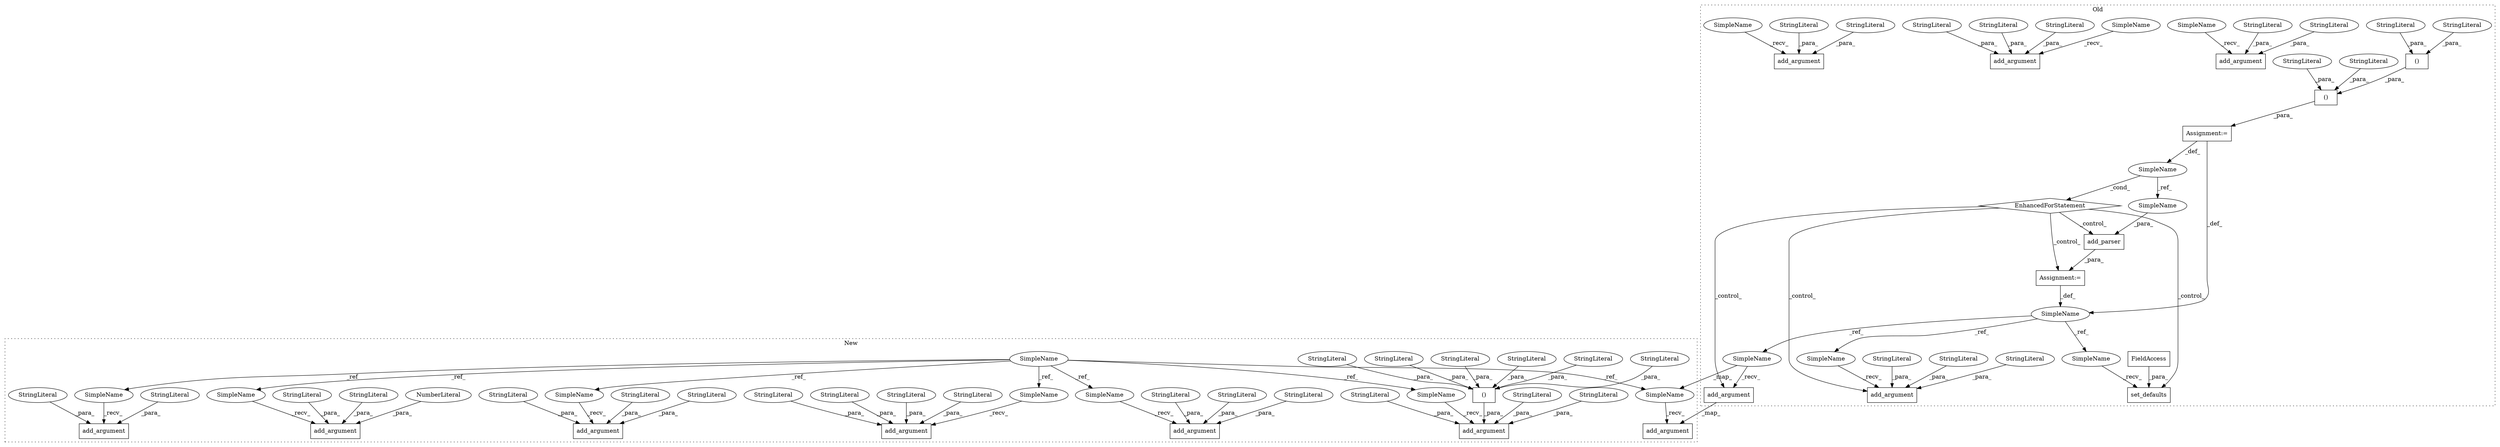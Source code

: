 digraph G {
subgraph cluster0 {
1 [label="EnhancedForStatement" a="70" s="65347,65636" l="77,3" shape="diamond"];
5 [label="Assignment:=" a="7" s="65347,65636" l="77,3" shape="box"];
7 [label="Assignment:=" a="7" s="66242" l="1" shape="box"];
8 [label="SimpleName" a="42" s="65436" l="9" shape="ellipse"];
10 [label="()" a="106" s="65562" l="73" shape="box"];
11 [label="add_argument" a="32" s="66316,66442" l="13,1" shape="box"];
12 [label="()" a="106" s="65457" l="179" shape="box"];
13 [label="add_parser" a="32" s="66263,66291" l="11,1" shape="box"];
14 [label="set_defaults" a="32" s="66540,66571" l="13,1" shape="box"];
15 [label="FieldAccess" a="22" s="66553" l="18" shape="box"];
16 [label="SimpleName" a="42" s="66227" l="15" shape="ellipse"];
19 [label="add_argument" a="32" s="66467,66515" l="13,1" shape="box"];
26 [label="StringLiteral" a="45" s="65562" l="5" shape="ellipse"];
27 [label="add_argument" a="32" s="64975,65056" l="13,1" shape="box"];
28 [label="StringLiteral" a="45" s="65580" l="55" shape="ellipse"];
29 [label="add_argument" a="32" s="65240,65288" l="13,1" shape="box"];
30 [label="StringLiteral" a="45" s="65458" l="5" shape="ellipse"];
31 [label="add_argument" a="32" s="65078,65218" l="13,1" shape="box"];
34 [label="StringLiteral" a="45" s="65476" l="67" shape="ellipse"];
35 [label="StringLiteral" a="45" s="64988" l="15" shape="ellipse"];
39 [label="StringLiteral" a="45" s="65253" l="4" shape="ellipse"];
40 [label="StringLiteral" a="45" s="65258" l="10" shape="ellipse"];
43 [label="StringLiteral" a="45" s="66341" l="3" shape="ellipse"];
45 [label="StringLiteral" a="45" s="65004" l="52" shape="ellipse"];
49 [label="StringLiteral" a="45" s="65110" l="108" shape="ellipse"];
54 [label="StringLiteral" a="45" s="65091" l="18" shape="ellipse"];
55 [label="StringLiteral" a="45" s="65269" l="19" shape="ellipse"];
61 [label="StringLiteral" a="45" s="66345" l="97" shape="ellipse"];
62 [label="StringLiteral" a="45" s="66329" l="11" shape="ellipse"];
63 [label="SimpleName" a="42" s="66451" l="15" shape="ellipse"];
64 [label="SimpleName" a="42" s="66524" l="15" shape="ellipse"];
65 [label="SimpleName" a="42" s="66300" l="15" shape="ellipse"];
73 [label="SimpleName" a="42" s="66282" l="9" shape="ellipse"];
74 [label="SimpleName" a="42" s="65225" l="14" shape="ellipse"];
75 [label="SimpleName" a="42" s="64960" l="14" shape="ellipse"];
76 [label="SimpleName" a="42" s="65063" l="14" shape="ellipse"];
label = "Old";
style="dotted";
}
subgraph cluster1 {
2 [label="add_argument" a="32" s="64973,65216" l="13,1" shape="box"];
3 [label="StringLiteral" a="45" s="64991" l="10" shape="ellipse"];
4 [label="StringLiteral" a="45" s="65108" l="108" shape="ellipse"];
6 [label="StringLiteral" a="45" s="64986" l="4" shape="ellipse"];
9 [label="()" a="106" s="65007" l="99" shape="box"];
17 [label="SimpleName" a="42" s="64442" l="11" shape="ellipse"];
18 [label="add_argument" a="32" s="65604,65652" l="13,1" shape="box"];
20 [label="StringLiteral" a="45" s="65077" l="8" shape="ellipse"];
21 [label="add_argument" a="32" s="65235,65585" l="13,1" shape="box"];
22 [label="StringLiteral" a="45" s="65061" l="3" shape="ellipse"];
23 [label="add_argument" a="32" s="64778,64860" l="13,1" shape="box"];
24 [label="NumberLiteral" a="34" s="64806" l="1" shape="ellipse"];
25 [label="add_argument" a="32" s="64685,64759" l="13,1" shape="box"];
32 [label="StringLiteral" a="45" s="65272" l="12" shape="ellipse"];
33 [label="add_argument" a="32" s="64879,64954" l="13,1" shape="box"];
36 [label="StringLiteral" a="45" s="65098" l="8" shape="ellipse"];
37 [label="add_argument" a="32" s="64538,64666" l="13,1" shape="box"];
38 [label="StringLiteral" a="45" s="64551" l="10" shape="ellipse"];
41 [label="StringLiteral" a="45" s="64562" l="3" shape="ellipse"];
42 [label="StringLiteral" a="45" s="65007" l="3" shape="ellipse"];
44 [label="StringLiteral" a="45" s="64698" l="4" shape="ellipse"];
46 [label="StringLiteral" a="45" s="65285" l="300" shape="ellipse"];
47 [label="StringLiteral" a="45" s="65023" l="6" shape="ellipse"];
48 [label="StringLiteral" a="45" s="65042" l="6" shape="ellipse"];
50 [label="StringLiteral" a="45" s="65248" l="4" shape="ellipse"];
51 [label="StringLiteral" a="45" s="64717" l="42" shape="ellipse"];
52 [label="StringLiteral" a="45" s="64566" l="100" shape="ellipse"];
53 [label="StringLiteral" a="45" s="65253" l="18" shape="ellipse"];
56 [label="StringLiteral" a="45" s="64791" l="10" shape="ellipse"];
57 [label="StringLiteral" a="45" s="64909" l="45" shape="ellipse"];
58 [label="StringLiteral" a="45" s="64808" l="52" shape="ellipse"];
59 [label="StringLiteral" a="45" s="64892" l="10" shape="ellipse"];
60 [label="StringLiteral" a="45" s="64703" l="13" shape="ellipse"];
66 [label="SimpleName" a="42" s="65223" l="11" shape="ellipse"];
67 [label="SimpleName" a="42" s="64526" l="11" shape="ellipse"];
68 [label="SimpleName" a="42" s="64766" l="11" shape="ellipse"];
69 [label="SimpleName" a="42" s="65592" l="11" shape="ellipse"];
70 [label="SimpleName" a="42" s="64673" l="11" shape="ellipse"];
71 [label="SimpleName" a="42" s="64867" l="11" shape="ellipse"];
72 [label="SimpleName" a="42" s="64961" l="11" shape="ellipse"];
label = "New";
style="dotted";
}
1 -> 19 [label="_control_"];
1 -> 11 [label="_control_"];
1 -> 14 [label="_control_"];
1 -> 13 [label="_control_"];
1 -> 7 [label="_control_"];
3 -> 2 [label="_para_"];
4 -> 2 [label="_para_"];
5 -> 16 [label="_def_"];
5 -> 8 [label="_def_"];
6 -> 2 [label="_para_"];
7 -> 16 [label="_def_"];
8 -> 73 [label="_ref_"];
8 -> 1 [label="_cond_"];
9 -> 2 [label="_para_"];
10 -> 12 [label="_para_"];
12 -> 5 [label="_para_"];
13 -> 7 [label="_para_"];
15 -> 14 [label="_para_"];
16 -> 63 [label="_ref_"];
16 -> 65 [label="_ref_"];
16 -> 64 [label="_ref_"];
17 -> 70 [label="_ref_"];
17 -> 66 [label="_ref_"];
17 -> 69 [label="_ref_"];
17 -> 67 [label="_ref_"];
17 -> 72 [label="_ref_"];
17 -> 68 [label="_ref_"];
17 -> 71 [label="_ref_"];
19 -> 18 [label="_map_"];
20 -> 9 [label="_para_"];
22 -> 9 [label="_para_"];
24 -> 23 [label="_para_"];
26 -> 10 [label="_para_"];
28 -> 10 [label="_para_"];
30 -> 12 [label="_para_"];
32 -> 21 [label="_para_"];
34 -> 12 [label="_para_"];
35 -> 27 [label="_para_"];
36 -> 9 [label="_para_"];
38 -> 37 [label="_para_"];
39 -> 29 [label="_para_"];
40 -> 29 [label="_para_"];
41 -> 37 [label="_para_"];
42 -> 9 [label="_para_"];
43 -> 11 [label="_para_"];
44 -> 25 [label="_para_"];
45 -> 27 [label="_para_"];
46 -> 21 [label="_para_"];
47 -> 9 [label="_para_"];
48 -> 9 [label="_para_"];
49 -> 31 [label="_para_"];
50 -> 21 [label="_para_"];
51 -> 25 [label="_para_"];
52 -> 37 [label="_para_"];
53 -> 21 [label="_para_"];
54 -> 31 [label="_para_"];
55 -> 29 [label="_para_"];
56 -> 23 [label="_para_"];
57 -> 33 [label="_para_"];
58 -> 23 [label="_para_"];
59 -> 33 [label="_para_"];
60 -> 25 [label="_para_"];
61 -> 11 [label="_para_"];
62 -> 11 [label="_para_"];
63 -> 69 [label="_map_"];
63 -> 19 [label="_recv_"];
64 -> 14 [label="_recv_"];
65 -> 11 [label="_recv_"];
66 -> 21 [label="_recv_"];
67 -> 37 [label="_recv_"];
68 -> 23 [label="_recv_"];
69 -> 18 [label="_recv_"];
70 -> 25 [label="_recv_"];
71 -> 33 [label="_recv_"];
72 -> 2 [label="_recv_"];
73 -> 13 [label="_para_"];
74 -> 29 [label="_recv_"];
75 -> 27 [label="_recv_"];
76 -> 31 [label="_recv_"];
}